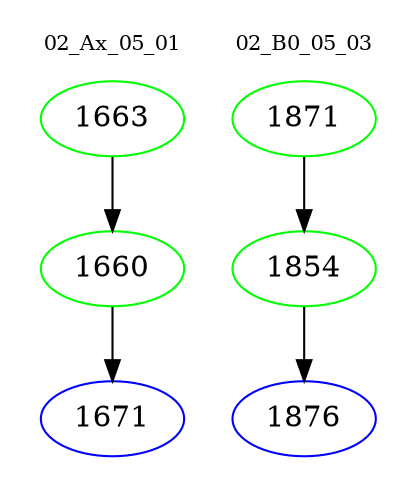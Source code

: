digraph{
subgraph cluster_0 {
color = white
label = "02_Ax_05_01";
fontsize=10;
T0_1663 [label="1663", color="green"]
T0_1663 -> T0_1660 [color="black"]
T0_1660 [label="1660", color="green"]
T0_1660 -> T0_1671 [color="black"]
T0_1671 [label="1671", color="blue"]
}
subgraph cluster_1 {
color = white
label = "02_B0_05_03";
fontsize=10;
T1_1871 [label="1871", color="green"]
T1_1871 -> T1_1854 [color="black"]
T1_1854 [label="1854", color="green"]
T1_1854 -> T1_1876 [color="black"]
T1_1876 [label="1876", color="blue"]
}
}
